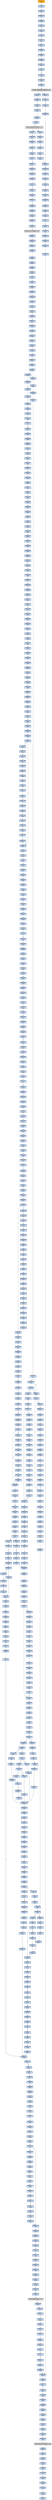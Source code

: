 strict digraph G {
	graph [bgcolor=transparent,
		name=G
	];
	node [color=lightsteelblue,
		fillcolor=lightsteelblue,
		shape=rectangle,
		style=filled
	];
	"0x006177ae"	[label="0x006177ae
cmpl"];
	"0x006177b1"	[label="0x006177b1
jb"];
	"0x006177ae" -> "0x006177b1"	[color="#000000"];
	"0x006179a1"	[label="0x006179a1
popl"];
	"0x006179a2"	[label="0x006179a2
popl"];
	"0x006179a1" -> "0x006179a2"	[color="#000000"];
	"0x0061781d"	[label="0x0061781d
movl"];
	"0x00617823"	[label="0x00617823
leal"];
	"0x0061781d" -> "0x00617823"	[color="#000000"];
	"0x006179a7"	[label="0x006179a7
addl"];
	"0x006179ad"	[label="0x006179ad
ret"];
	"0x006179a7" -> "0x006179ad"	[color="#000000"];
	"0x006179a6"	[label="0x006179a6
popl"];
	"0x006179a6" -> "0x006179a7"	[color="#000000"];
	"0x00617851"	[label="0x00617851
xorl"];
	"0x00617853"	[label="0x00617853
repz"];
	"0x00617851" -> "0x00617853"	[color="#000000"];
	"0x00617a38"	[label="0x00617a38
cmpl"];
	"0x00617a3b"	[label="0x00617a3b
jae"];
	"0x00617a38" -> "0x00617a3b"	[color="#000000"];
	"0x00617a83"	[label="0x00617a83
ret"];
	"0x00617d2d"	[label="0x00617d2d
cmpl"];
	"0x00617a83" -> "0x00617d2d"	[color="#000000"];
	"0x00617e95"	[label="0x00617e95
addl"];
	"0x00617a83" -> "0x00617e95"	[color="#000000"];
	"0x006177ad"	[label="0x006177ad
pushl"];
	"0x006177ad" -> "0x006177ae"	[color="#000000"];
	"0x00617e42"	[label="0x00617e42
movb"];
	"0x00617e46"	[label="0x00617e46
movl"];
	"0x00617e42" -> "0x00617e46"	[color="#000000"];
	"0x006179d0"	[label="0x006179d0
shll"];
	"0x006179d3"	[label="0x006179d3
andl"];
	"0x006179d0" -> "0x006179d3"	[color="#000000"];
	"0x00617a49"	[label="0x00617a49
movl"];
	"0x00617a4e"	[label="0x00617a4e
jmp"];
	"0x00617a49" -> "0x00617a4e"	[color="#000000"];
	"0x00617873"	[label="0x00617873
cmpl"];
	"0x00617875"	[label="0x00617875
movl"];
	"0x00617873" -> "0x00617875"	[color="#000000"];
	"0x00617ce3"	[label="0x00617ce3
repz"];
	"0x00617ce5"	[label="0x00617ce5
popl"];
	"0x00617ce3" -> "0x00617ce5"	[color="#000000"];
	"0x00617395"	[label="0x00617395
pushl"];
	"0x00617396"	[label="0x00617396
pushl"];
	"0x00617395" -> "0x00617396"	[color="#000000"];
	"0x00617cf8"	[label="0x00617cf8
popl"];
	"0x00617cf9"	[label="0x00617cf9
subl"];
	"0x00617cf8" -> "0x00617cf9"	[color="#000000"];
	"0x00617877"	[label="0x00617877
jb"];
	"0x00617879"	[label="0x00617879
movl"];
	"0x00617877" -> "0x00617879"	[color="#000000",
		label=F];
	"0x00617112"	[label="0x00617112
movl"];
	"0x00617114"	[label="0x00617114
subl"];
	"0x00617112" -> "0x00617114"	[color="#000000"];
	"0x006179a4"	[label="0x006179a4
movb"];
	"0x006179a4" -> "0x006179a6"	[color="#000000"];
	"0x006179bc"	[label="0x006179bc
jb"];
	"0x006179be"	[label="0x006179be
movl"];
	"0x006179bc" -> "0x006179be"	[color="#000000",
		label=F];
	"0x006179ee"	[label="0x006179ee
movl"];
	"0x006179bc" -> "0x006179ee"	[color="#000000",
		label=T];
	"0x00617ca3"	[label="0x00617ca3
testb"];
	"0x006179ad" -> "0x00617ca3"	[color="#000000"];
	"0x00617bb4"	[label="0x00617bb4
testb"];
	"0x006179ad" -> "0x00617bb4"	[color="#000000"];
	"0x00617ec6"	[label="0x00617ec6
movl"];
	"0x00617ec8"	[label="0x00617ec8
cmpl"];
	"0x00617ec6" -> "0x00617ec8"	[color="#000000"];
	"0x006177a5"	[label="0x006177a5
movl"];
	"0x006177a7"	[label="0x006177a7
pushl"];
	"0x006177a5" -> "0x006177a7"	[color="#000000"];
	"0x00617181"	[label="0x00617181
pushl"];
	"0x00617183"	[label="0x00617183
pushl"];
	"0x00617181" -> "0x00617183"	[color="#000000"];
	"0x00617a93"	[label="0x00617a93
movl"];
	"0x00617a95"	[label="0x00617a95
pushl"];
	"0x00617a93" -> "0x00617a95"	[color="#000000"];
	"0x00617e6d"	[label="0x00617e6d
movl"];
	"0x00617e72"	[label="0x00617e72
subl"];
	"0x00617e6d" -> "0x00617e72"	[color="#000000"];
	"0x006178c9"	[label="0x006178c9
cmpl"];
	"0x006178cc"	[label="0x006178cc
movl"];
	"0x006178c9" -> "0x006178cc"	[color="#000000"];
	"0x006178cf"	[label="0x006178cf
movl"];
	"0x006178cc" -> "0x006178cf"	[color="#000000"];
	"0x00617970"	[label="0x00617970
testb"];
	"0x00617972"	[label="0x00617972
je"];
	"0x00617970" -> "0x00617972"	[color="#000000"];
	"0x00617f5d"	[label="0x00617f5d
movl"];
	"0x00617f61"	[label="0x00617f61
movl"];
	"0x00617f5d" -> "0x00617f61"	[color="#000000"];
	"0x006170bc"	[label="0x006170bc
pushl"];
	"0x006170be"	[label="0x006170be
call"];
	"0x006170bc" -> "0x006170be"	[color="#000000"];
	"0x00617292"	[label="0x00617292
movl"];
	"0x00617298"	[label="0x00617298
movl"];
	"0x00617292" -> "0x00617298"	[color="#000000"];
	"0x00617ab0"	[label="0x00617ab0
cmpl"];
	"0x00617ab3"	[label="0x00617ab3
jb"];
	"0x00617ab0" -> "0x00617ab3"	[color="#000000"];
	"0x006178f0"	[label="0x006178f0
subl"];
	"0x006178f2"	[label="0x006178f2
addl"];
	"0x006178f0" -> "0x006178f2"	[color="#000000"];
	"0x00617397"	[label="0x00617397
pushl"];
	"0x00617398"	[label="0x00617398
pushl"];
	"0x00617397" -> "0x00617398"	[color="#000000"];
	"0x00617f43"	[label="0x00617f43
movl"];
	"0x00617f45"	[label="0x00617f45
jae"];
	"0x00617f43" -> "0x00617f45"	[color="#000000"];
	"0x00617872"	[label="0x00617872
incl"];
	"0x00617872" -> "0x00617873"	[color="#000000"];
	"0x00617ce7"	[label="0x00617ce7
popl"];
	"0x00617ce8"	[label="0x00617ce8
movb"];
	"0x00617ce7" -> "0x00617ce8"	[color="#000000"];
	"0x00617e50"	[label="0x00617e50
andl"];
	"0x00617e55"	[label="0x00617e55
addl"];
	"0x00617e50" -> "0x00617e55"	[color="#000000"];
	"0x00617f4e"	[label="0x00617f4e
movb"];
	"0x00617f51"	[label="0x00617f51
movl"];
	"0x00617f4e" -> "0x00617f51"	[color="#000000"];
	"0x00617e65"	[label="0x00617e65
jae"];
	"0x00617e67"	[label="0x00617e67
movl"];
	"0x00617e65" -> "0x00617e67"	[color="#000000",
		label=F];
	"0x0061783b"	[label="0x0061783b
pushl"];
	"0x0061783c"	[label="0x0061783c
pushl"];
	"0x0061783b" -> "0x0061783c"	[color="#000000"];
	"0x00617b08"	[label="0x00617b08
movl"];
	"0x00617b0c"	[label="0x00617b0c
pushl"];
	"0x00617b08" -> "0x00617b0c"	[color="#000000"];
	"0x0061787e"	[label="0x0061787e
movl"];
	"0x00617879" -> "0x0061787e"	[color="#000000"];
	"0x00617875" -> "0x00617877"	[color="#000000"];
	"0x006179cc"	[label="0x006179cc
movl"];
	"0x006179cc" -> "0x006179d0"	[color="#000000"];
	"0x00617b98"	[label="0x00617b98
movb"];
	"0x00617b9c"	[label="0x00617b9c
incl"];
	"0x00617b98" -> "0x00617b9c"	[color="#000000"];
	"0x00617e39"	[label="0x00617e39
movl"];
	"0x00617e3c"	[label="0x00617e3c
shll"];
	"0x00617e39" -> "0x00617e3c"	[color="#000000"];
	"0x00617f85"	[label="0x00617f85
popl"];
	"0x00617f86"	[label="0x00617f86
addl"];
	"0x00617f85" -> "0x00617f86"	[color="#000000"];
	"0x00617056"	[label="0x00617056
movb"];
	"0x00617058"	[label="0x00617058
scasb"];
	"0x00617056" -> "0x00617058"	[color="#000000"];
	"0x00617cf1"	[label="0x00617cf1
ret"];
	"0x00617f6c"	[label="0x00617f6c
testb"];
	"0x00617cf1" -> "0x00617f6c"	[color="#000000"];
	"0x0061797f"	[label="0x0061797f
movl"];
	"0x00617983"	[label="0x00617983
movl"];
	"0x0061797f" -> "0x00617983"	[color="#000000"];
	"0x00617e9a"	[label="0x00617e9a
jmp"];
	"0x00617ef7"	[label="0x00617ef7
cmpl"];
	"0x00617e9a" -> "0x00617ef7"	[color="#000000"];
	"0x006176f0"	[label="0x006176f0
call"];
	"0x00617b02"	[label="0x00617b02
movl"];
	"0x006176f0" -> "0x00617b02"	[color="#000000"];
	"0x00617a8b"	[label="0x00617a8b
xorl"];
	"0x00617a8d"	[label="0x00617a8d
leal"];
	"0x00617a8b" -> "0x00617a8d"	[color="#000000"];
	"0x00617918"	[label="0x00617918
repz"];
	"0x0061791a"	[label="0x0061791a
movl"];
	"0x00617918" -> "0x0061791a"	[color="#000000"];
	"0x0061700b"	[label="0x0061700b
incl"];
	"0x0061700c"	[label="0x0061700c
pushl"];
	"0x0061700b" -> "0x0061700c"	[color="#000000"];
	"0x00617287"	[label="0x00617287
testl"];
	"0x00617289"	[label="0x00617289
jne"];
	"0x00617287" -> "0x00617289"	[color="#000000"];
	"0x00617243"	[label="0x00617243
movl"];
	"0x00617249"	[label="0x00617249
movl"];
	"0x00617243" -> "0x00617249"	[color="#000000"];
	"0x006177e8"	[label="0x006177e8
movl"];
	"0x006177eb"	[label="0x006177eb
movl"];
	"0x006177e8" -> "0x006177eb"	[color="#000000"];
	"0x006176d7"	[label="0x006176d7
call"];
	"0x00617a84"	[label="0x00617a84
pushl"];
	"0x006176d7" -> "0x00617a84"	[color="#000000"];
	"0x00617a42"	[label="0x00617a42
jmp"];
	"0x00617a58"	[label="0x00617a58
movl"];
	"0x00617a42" -> "0x00617a58"	[color="#000000"];
	"0x0061790d"	[label="0x0061790d
repz"];
	"0x0061790f"	[label="0x0061790f
movl"];
	"0x0061790d" -> "0x0061790f"	[color="#000000"];
	"0x00617062"	[label="0x00617062
jmp"];
	"0x0061708d"	[label="0x0061708d
movl"];
	"0x00617062" -> "0x0061708d"	[color="#000000"];
	"0x00617a2c"	[label="0x00617a2c
cmpl"];
	"0x00617a2f"	[label="0x00617a2f
jae"];
	"0x00617a2c" -> "0x00617a2f"	[color="#000000"];
	"0x00617f74"	[label="0x00617f74
jb"];
	"0x00617f7a"	[label="0x00617f7a
movl"];
	"0x00617f74" -> "0x00617f7a"	[color="#000000",
		label=F];
	"0x0061780c"	[label="0x0061780c
ret"];
	"0x0061780c" -> "0x00617b98"	[color="#000000"];
	"0x00617d3c"	[label="0x00617d3c
movl"];
	"0x00617d3e"	[label="0x00617d3e
movl"];
	"0x00617d3c" -> "0x00617d3e"	[color="#000000"];
	"0x006179fd"	[label="0x006179fd
movl"];
	"0x00617a00"	[label="0x00617a00
andl"];
	"0x006179fd" -> "0x00617a00"	[color="#000000"];
	"0x00617cc9"	[label="0x00617cc9
jb"];
	"0x00617ccb"	[label="0x00617ccb
jmp"];
	"0x00617cc9" -> "0x00617ccb"	[color="#000000",
		label=F];
	"0x00617f22"	[label="0x00617f22
leal"];
	"0x00617f25"	[label="0x00617f25
movl"];
	"0x00617f22" -> "0x00617f25"	[color="#000000"];
	"0x006177d9"	[label="0x006177d9
addl"];
	"0x006177db"	[label="0x006177db
movl"];
	"0x006177d9" -> "0x006177db"	[color="#000000"];
	"0x00617a5a"	[label="0x00617a5a
movl"];
	"0x00617a58" -> "0x00617a5a"	[color="#000000"];
	"0x00617375"	[label="0x00617375
movl"];
	"0x00617378"	[label="0x00617378
movl"];
	"0x00617375" -> "0x00617378"	[color="#000000"];
	"0x00617efa"	[label="0x00617efa
jae"];
	"0x00617f16"	[label="0x00617f16
movl"];
	"0x00617efa" -> "0x00617f16"	[color="#000000",
		label=T];
	"0x00617efc"	[label="0x00617efc
movl"];
	"0x00617efa" -> "0x00617efc"	[color="#000000",
		label=F];
	"0x00617bc7"	[label="0x00617bc7
call"];
	"0x006179b0"	[label="0x006179b0
pushl"];
	"0x00617bc7" -> "0x006179b0"	[color="#000000"];
	"0x006172be"	[label="0x006172be
addl"];
	"0x006172c0"	[label="0x006172c0
addl"];
	"0x006172be" -> "0x006172c0"	[color="#000000"];
	"0x00617ba0"	[label="0x00617ba0
jb"];
	"0x00617ba2"	[label="0x00617ba2
leal"];
	"0x00617ba0" -> "0x00617ba2"	[color="#000000",
		label=F];
	"0x006179a3"	[label="0x006179a3
popl"];
	"0x006179a3" -> "0x006179a4"	[color="#000000"];
	"0x00617943"	[label="0x00617943
cmpl"];
	"0x00617949"	[label="0x00617949
je"];
	"0x00617943" -> "0x00617949"	[color="#000000"];
	"0x00617831"	[label="0x00617831
ret"];
	"0x00617af1"	[label="0x00617af1
movl"];
	"0x00617831" -> "0x00617af1"	[color="#000000"];
	"0x00617af7"	[label="0x00617af7
popl"];
	"0x00617af1" -> "0x00617af7"	[color="#000000"];
	"0x00617d34"	[label="0x00617d34
movl"];
	"0x00617d36"	[label="0x00617d36
movb"];
	"0x00617d34" -> "0x00617d36"	[color="#000000"];
	"0x00617a5f"	[label="0x00617a5f
movl"];
	"0x00617a62"	[label="0x00617a62
movl"];
	"0x00617a5f" -> "0x00617a62"	[color="#000000"];
	"0x006170e9"	[label="0x006170e9
movl"];
	"0x006170eb"	[label="0x006170eb
addl"];
	"0x006170e9" -> "0x006170eb"	[color="#000000"];
	"0x0061784d"	[label="0x0061784d
leal"];
	"0x0061784d" -> "0x00617851"	[color="#000000"];
	"0x00617b0d"	[label="0x00617b0d
movl"];
	"0x00617b0c" -> "0x00617b0d"	[color="#000000"];
	"0x0061737b"	[label="0x0061737b
addl"];
	"0x00617378" -> "0x0061737b"	[color="#000000"];
	"0x006179f9"	[label="0x006179f9
subl"];
	"0x006179fb"	[label="0x006179fb
shrl"];
	"0x006179f9" -> "0x006179fb"	[color="#000000"];
	"0x00617176"	[label="0x00617176
andl"];
	"0x00617179"	[label="0x00617179
repz"];
	"0x00617176" -> "0x00617179"	[color="#000000"];
	VIRTUALALLOC_KERNEL32_DLL	[color=lightgrey,
		fillcolor=lightgrey,
		label="VIRTUALALLOC_KERNEL32_DLL
VIRTUALALLOC-KERNEL32-DLL"];
	"0x006170be" -> VIRTUALALLOC_KERNEL32_DLL	[color="#000000"];
	"0x00617e76"	[label="0x00617e76
shrl"];
	"0x00617e78"	[label="0x00617e78
movl"];
	"0x00617e76" -> "0x00617e78"	[color="#000000"];
	"0x00617f57"	[label="0x00617f57
movl"];
	"0x00617f5b"	[label="0x00617f5b
addl"];
	"0x00617f57" -> "0x00617f5b"	[color="#000000"];
	"0x00617ea5"	[label="0x00617ea5
movl"];
	"0x00617ea8"	[label="0x00617ea8
shll"];
	"0x00617ea5" -> "0x00617ea8"	[color="#000000"];
	"0x00617f1c"	[label="0x00617f1c
movl"];
	"0x00617f1c" -> "0x00617f22"	[color="#000000"];
	"0x00617405"	[label="0x00617405
pushl"];
	"0x00617406"	[label="0x00617406
addl"];
	"0x00617405" -> "0x00617406"	[color="#000000"];
	"0x00617eb8"	[label="0x00617eb8
movl"];
	"0x00617ebc"	[label="0x00617ebc
andl"];
	"0x00617eb8" -> "0x00617ebc"	[color="#000000"];
	"0x00617251"	[label="0x00617251
je"];
	"0x00617264"	[label="0x00617264
movl"];
	"0x00617251" -> "0x00617264"	[color="#000000",
		label=T];
	"0x00617cc5"	[label="0x00617cc5
incl"];
	"0x00617cc6"	[label="0x00617cc6
cmpl"];
	"0x00617cc5" -> "0x00617cc6"	[color="#000000"];
	"0x00617174"	[label="0x00617174
movl"];
	"0x00617174" -> "0x00617176"	[color="#000000"];
	"0x00617b2a"	[label="0x00617b2a
movl"];
	"0x00617b30"	[label="0x00617b30
xorl"];
	"0x00617b2a" -> "0x00617b30"	[color="#000000"];
	"0x00617994"	[label="0x00617994
movl"];
	"0x00617996"	[label="0x00617996
movl"];
	"0x00617994" -> "0x00617996"	[color="#000000"];
	"0x00617e18"	[label="0x00617e18
movb"];
	"0x00617e1f"	[label="0x00617e1f
popl"];
	"0x00617e18" -> "0x00617e1f"	[color="#000000"];
	"0x00617a1b"	[label="0x00617a1b
jmp"];
	"0x00617a1b" -> "0x00617a58"	[color="#000000"];
	"0x00617af8"	[label="0x00617af8
popl"];
	"0x00617af7" -> "0x00617af8"	[color="#000000"];
	"0x006179b1"	[label="0x006179b1
pushl"];
	"0x006179b2"	[label="0x006179b2
pushl"];
	"0x006179b1" -> "0x006179b2"	[color="#000000"];
	"0x00617f6e"	[label="0x00617f6e
je"];
	"0x00617f6c" -> "0x00617f6e"	[color="#000000"];
	"0x00617121"	[label="0x00617121
je"];
	"0x00617151"	[label="0x00617151
popl"];
	"0x00617121" -> "0x00617151"	[color="#000000",
		label=T];
	"0x00617826"	[label="0x00617826
movl"];
	"0x00617823" -> "0x00617826"	[color="#000000"];
	"0x00617416"	[label="0x00617416
jne"];
	"0x00617420"	[label="0x00617420
pushl"];
	"0x00617416" -> "0x00617420"	[color="#000000",
		label=T];
	"0x006179d9"	[label="0x006179d9
orl"];
	"0x006179d3" -> "0x006179d9"	[color="#000000"];
	"0x006178f6"	[label="0x006178f6
movl"];
	"0x006178f8"	[label="0x006178f8
movb"];
	"0x006178f6" -> "0x006178f8"	[color="#000000"];
	"0x0061711d"	[label="0x0061711d
xorl"];
	"0x0061711f"	[label="0x0061711f
orl"];
	"0x0061711d" -> "0x0061711f"	[color="#000000"];
	"0x00617e74"	[label="0x00617e74
addl"];
	"0x00617e74" -> "0x00617e76"	[color="#000000"];
	"0x00617a47"	[label="0x00617a47
jae"];
	"0x00617a47" -> "0x00617a49"	[color="#000000",
		label=F];
	"0x0061700d"	[label="0x0061700d
ret"];
	"0x0061700c" -> "0x0061700d"	[color="#000000"];
	"0x00617bb6"	[label="0x00617bb6
jne"];
	"0x00617bc3"	[label="0x00617bc3
xorl"];
	"0x00617bb6" -> "0x00617bc3"	[color="#000000",
		label=T];
	"0x006170a7"	[label="0x006170a7
cmpl"];
	"0x006170aa"	[label="0x006170aa
je"];
	"0x006170a7" -> "0x006170aa"	[color="#000000"];
	"0x00617eec"	[label="0x00617eec
subl"];
	"0x00617eee"	[label="0x00617eee
andl"];
	"0x00617eec" -> "0x00617eee"	[color="#000000"];
	"0x00617e6a"	[label="0x00617e6a
movl"];
	"0x00617e6a" -> "0x00617e6d"	[color="#000000"];
	"0x0061772f"	[label="0x0061772f
ret"];
	"0x00617101"	[label="0x00617101
movb"];
	"0x0061772f" -> "0x00617101"	[color="#000000"];
	"0x006177b4"	[label="0x006177b4
movl"];
	"0x006177b9"	[label="0x006177b9
movl"];
	"0x006177b4" -> "0x006177b9"	[color="#000000"];
	"0x00617e67" -> "0x00617e6a"	[color="#000000"];
	"0x00617806"	[label="0x00617806
popl"];
	"0x00617807"	[label="0x00617807
movl"];
	"0x00617806" -> "0x00617807"	[color="#000000"];
	"0x00617b9d"	[label="0x00617b9d
cmpl"];
	"0x00617b9c" -> "0x00617b9d"	[color="#000000"];
	"0x00617f37"	[label="0x00617f37
movl"];
	"0x00617f39"	[label="0x00617f39
movl"];
	"0x00617f37" -> "0x00617f39"	[color="#000000"];
	"0x00617400"	[label="0x00617400
movl"];
	"0x00617400" -> "0x00617405"	[color="#000000"];
	"0x0061705f"	[label="0x0061705f
leal"];
	"0x0061705f" -> "0x00617062"	[color="#000000"];
	"0x0061797a"	[label="0x0061797a
andl"];
	"0x0061797a" -> "0x0061797f"	[color="#000000"];
	"0x00617f83"	[label="0x00617f83
movb"];
	"0x00617f83" -> "0x00617f85"	[color="#000000"];
	"0x00617d38"	[label="0x00617d38
movl"];
	"0x00617d36" -> "0x00617d38"	[color="#000000"];
	"0x00617907"	[label="0x00617907
movw"];
	"0x0061790a"	[label="0x0061790a
shrl"];
	"0x00617907" -> "0x0061790a"	[color="#000000"];
	"0x006177bd"	[label="0x006177bd
incl"];
	"0x006177be"	[label="0x006177be
movb"];
	"0x006177bd" -> "0x006177be"	[color="#000000"];
	"0x006172c6"	[label="0x006172c6
testl"];
	"0x006172c8"	[label="0x006172c8
je"];
	"0x006172c6" -> "0x006172c8"	[color="#000000"];
	"0x00617eab"	[label="0x00617eab
movb"];
	"0x00617ea8" -> "0x00617eab"	[color="#000000"];
	"0x006178a5"	[label="0x006178a5
movl"];
	"0x006178a9"	[label="0x006178a9
shll"];
	"0x006178a5" -> "0x006178a9"	[color="#000000"];
	"0x00617ece"	[label="0x00617ece
movl"];
	"0x00617ed1"	[label="0x00617ed1
jae"];
	"0x00617ece" -> "0x00617ed1"	[color="#000000"];
	"0x0061710e"	[label="0x0061710e
pushl"];
	"0x0061710f"	[label="0x0061710f
pushl"];
	"0x0061710e" -> "0x0061710f"	[color="#000000"];
	"0x00617e5f"	[label="0x00617e5f
movl"];
	"0x00617e62"	[label="0x00617e62
movl"];
	"0x00617e5f" -> "0x00617e62"	[color="#000000"];
	"0x006177c2"	[label="0x006177c2
movl"];
	"0x006177be" -> "0x006177c2"	[color="#000000"];
	"0x00617726"	[label="0x00617726
movl"];
	"0x00617729"	[label="0x00617729
addl"];
	"0x00617726" -> "0x00617729"	[color="#000000"];
	"0x006178c4"	[label="0x006178c4
movl"];
	"0x006178c7"	[label="0x006178c7
addl"];
	"0x006178c4" -> "0x006178c7"	[color="#000000"];
	"0x00617a9b"	[label="0x00617a9b
movb"];
	"0x00617aa2"	[label="0x00617aa2
popl"];
	"0x00617a9b" -> "0x00617aa2"	[color="#000000"];
	"0x0061792a"	[label="0x0061792a
decl"];
	"0x0061792b"	[label="0x0061792b
addl"];
	"0x0061792a" -> "0x0061792b"	[color="#000000"];
	"0x00617e20"	[label="0x00617e20
testb"];
	"0x00617e1f" -> "0x00617e20"	[color="#000000"];
	"0x0061783d"	[label="0x0061783d
movl"];
	"0x0061783f"	[label="0x0061783f
pushl"];
	"0x0061783d" -> "0x0061783f"	[color="#000000"];
	"0x00617e29"	[label="0x00617e29
jb"];
	"0x00617e9c"	[label="0x00617e9c
cmpl"];
	"0x00617e29" -> "0x00617e9c"	[color="#000000",
		label=T];
	"0x00617e2b"	[label="0x00617e2b
movl"];
	"0x00617e29" -> "0x00617e2b"	[color="#000000",
		label=F];
	"0x006178d5"	[label="0x006178d5
movl"];
	"0x006178d8"	[label="0x006178d8
movl"];
	"0x006178d5" -> "0x006178d8"	[color="#000000"];
	"0x00617a31"	[label="0x00617a31
movl"];
	"0x00617a36"	[label="0x00617a36
jmp"];
	"0x00617a31" -> "0x00617a36"	[color="#000000"];
	"0x0061795a"	[label="0x0061795a
movl"];
	"0x00617960"	[label="0x00617960
xorl"];
	"0x0061795a" -> "0x00617960"	[color="#000000"];
	"0x00617f63"	[label="0x00617f63
jmp"];
	"0x00617f61" -> "0x00617f63"	[color="#000000"];
	"0x006170fa"	[label="0x006170fa
pushl"];
	"0x006170fb"	[label="0x006170fb
pushl"];
	"0x006170fa" -> "0x006170fb"	[color="#000000"];
	"0x0061788e"	[label="0x0061788e
movl"];
	"0x00617892"	[label="0x00617892
movl"];
	"0x0061788e" -> "0x00617892"	[color="#000000"];
	"0x00617855"	[label="0x00617855
movl"];
	"0x0061785c"	[label="0x0061785c
cmpl"];
	"0x00617855" -> "0x0061785c"	[color="#000000"];
	"0x006172f1"	[label="0x006172f1
jne"];
	"0x00617365"	[label="0x00617365
movl"];
	"0x006172f1" -> "0x00617365"	[color="#000000",
		label=T];
	"0x0061704d"	[label="0x0061704d
pushl"];
	"0x0061704e"	[label="0x0061704e
pushl"];
	"0x0061704d" -> "0x0061704e"	[color="#000000"];
	"0x00617189"	[label="0x00617189
call"];
	"0x00617183" -> "0x00617189"	[color="#000000"];
	"0x006177bb"	[label="0x006177bb
movb"];
	"0x006177bb" -> "0x006177bd"	[color="#000000"];
	"0x00617f49"	[label="0x00617f49
subl"];
	"0x00617f4b"	[label="0x00617f4b
incl"];
	"0x00617f49" -> "0x00617f4b"	[color="#000000"];
	"0x00617ce6"	[label="0x00617ce6
popl"];
	"0x00617ce5" -> "0x00617ce6"	[color="#000000"];
	"0x006177de"	[label="0x006177de
movl"];
	"0x006177db" -> "0x006177de"	[color="#000000"];
	"0x006176e3"	[label="0x006176e3
movl"];
	"0x006176ea"	[label="0x006176ea
pushl"];
	"0x006176e3" -> "0x006176ea"	[color="#000000"];
	"0x00617bc5"	[label="0x00617bc5
movl"];
	"0x00617bc3" -> "0x00617bc5"	[color="#000000"];
	"0x006170a1"	[label="0x006170a1
leal"];
	"0x006170a1" -> "0x006170a7"	[color="#000000"];
	"0x006176dc"	[label="0x006176dc
movl"];
	"0x006176dc" -> "0x006176e3"	[color="#000000"];
	"0x00617962"	[label="0x00617962
testl"];
	"0x00617964"	[label="0x00617964
jbe"];
	"0x00617962" -> "0x00617964"	[color="#000000"];
	"0x006172a2"	[label="0x006172a2
movl"];
	"0x00617298" -> "0x006172a2"	[color="#000000"];
	"0x006177f2"	[label="0x006177f2
subl"];
	"0x006177f4"	[label="0x006177f4
shrl"];
	"0x006177f2" -> "0x006177f4"	[color="#000000"];
	"0x00617b3d"	[label="0x00617b3d
movl"];
	"0x00617b43"	[label="0x00617b43
movl"];
	"0x00617b3d" -> "0x00617b43"	[color="#000000"];
	"0x006170e2"	[label="0x006170e2
movl"];
	"0x006170e8"	[label="0x006170e8
pushl"];
	"0x006170e2" -> "0x006170e8"	[color="#000000"];
	"0x006177cb"	[label="0x006177cb
shll"];
	"0x006177ce"	[label="0x006177ce
andl"];
	"0x006177cb" -> "0x006177ce"	[color="#000000"];
	"0x0061791e"	[label="0x0061791e
movl"];
	"0x00617922"	[label="0x00617922
movl"];
	"0x0061791e" -> "0x00617922"	[color="#000000"];
	"0x0061717b"	[label="0x0061717b
popl"];
	"0x0061717c"	[label="0x0061717c
pushl"];
	"0x0061717b" -> "0x0061717c"	[color="#000000"];
	"0x00617a82"	[label="0x00617a82
popl"];
	"0x00617a82" -> "0x00617a83"	[color="#000000"];
	"0x00617f5b" -> "0x00617f5d"	[color="#000000"];
	"0x00617882"	[label="0x00617882
movl"];
	"0x0061787e" -> "0x00617882"	[color="#000000"];
	"0x0061782c"	[label="0x0061782c
addl"];
	"0x0061782c" -> "0x00617831"	[color="#000000"];
	"0x00617ea0"	[label="0x00617ea0
jb"];
	"0x00617e9c" -> "0x00617ea0"	[color="#000000"];
	"0x006177fd"	[label="0x006177fd
andl"];
	"0x00617802"	[label="0x00617802
shrl"];
	"0x006177fd" -> "0x00617802"	[color="#000000"];
	"0x00617b06"	[label="0x00617b06
movl"];
	"0x00617b06" -> "0x00617b08"	[color="#000000"];
	"0x00617abd"	[label="0x00617abd
pushl"];
	"0x00617ac2"	[label="0x00617ac2
call"];
	"0x00617abd" -> "0x00617ac2"	[color="#000000"];
	"0x006171b0"	[label="0x006171b0
je"];
	"0x006171ba"	[label="0x006171ba
movl"];
	"0x006171b0" -> "0x006171ba"	[color="#000000",
		label=T];
	"0x00617e88"	[label="0x00617e88
shrl"];
	"0x00617e8a"	[label="0x00617e8a
leal"];
	"0x00617e88" -> "0x00617e8a"	[color="#000000"];
	"0x006176ec"	[label="0x006176ec
leal"];
	"0x006176ec" -> "0x006176f0"	[color="#000000"];
	"0x00617e31"	[label="0x00617e31
cmpl"];
	"0x00617e34"	[label="0x00617e34
jb"];
	"0x00617e31" -> "0x00617e34"	[color="#000000"];
	"0x00617f14"	[label="0x00617f14
jmp"];
	"0x00617f31"	[label="0x00617f31
movl"];
	"0x00617f14" -> "0x00617f31"	[color="#000000"];
	"0x00617ec1"	[label="0x00617ec1
addl"];
	"0x00617ec4"	[label="0x00617ec4
orl"];
	"0x00617ec1" -> "0x00617ec4"	[color="#000000"];
	"0x006177b9" -> "0x006177bb"	[color="#000000"];
	"0x00617b1b"	[label="0x00617b1b
movl"];
	"0x00617b1e"	[label="0x00617b1e
movl"];
	"0x00617b1b" -> "0x00617b1e"	[color="#000000"];
	"0x006179c0"	[label="0x006179c0
movb"];
	"0x006179c2"	[label="0x006179c2
incl"];
	"0x006179c0" -> "0x006179c2"	[color="#000000"];
	"0x00617b49"	[label="0x00617b49
movl"];
	"0x00617b43" -> "0x00617b49"	[color="#000000"];
	"0x0061791a" -> "0x0061791e"	[color="#000000"];
	"0x00617a75"	[label="0x00617a75
addl"];
	"0x00617a77"	[label="0x00617a77
movl"];
	"0x00617a75" -> "0x00617a77"	[color="#000000"];
	"0x00617e7d"	[label="0x00617e7d
movl"];
	"0x00617e80"	[label="0x00617e80
subl"];
	"0x00617e7d" -> "0x00617e80"	[color="#000000"];
	"0x0061789a"	[label="0x0061789a
movl"];
	"0x00617892" -> "0x0061789a"	[color="#000000"];
	"0x00617e41"	[label="0x00617e41
incl"];
	"0x00617e41" -> "0x00617e42"	[color="#000000"];
	"0x00617804"	[label="0x00617804
addl"];
	"0x00617804" -> "0x00617806"	[color="#000000"];
	"0x00617a0f"	[label="0x00617a0f
movl"];
	"0x00617a11"	[label="0x00617a11
shrl"];
	"0x00617a0f" -> "0x00617a11"	[color="#000000"];
	"0x00617a7d"	[label="0x00617a7d
popl"];
	"0x00617a7e"	[label="0x00617a7e
popl"];
	"0x00617a7d" -> "0x00617a7e"	[color="#000000"];
	"0x00617b5a"	[label="0x00617b5a
call"];
	"0x00617b63"	[label="0x00617b63
subl"];
	"0x00617b5a" -> "0x00617b63"	[color="#000000"];
	"0x00617108"	[label="0x00617108
incb"];
	"0x00617108" -> "0x0061710e"	[color="#000000"];
	"0x0061798b"	[label="0x0061798b
movl"];
	"0x0061798f"	[label="0x0061798f
leal"];
	"0x0061798b" -> "0x0061798f"	[color="#000000"];
	"0x00617cbb"	[label="0x00617cbb
cmpb"];
	"0x00617cc3"	[label="0x00617cc3
jne"];
	"0x00617cbb" -> "0x00617cc3"	[color="#000000"];
	"0x006172b1"	[label="0x006172b1
addl"];
	"0x006172b3"	[label="0x006172b3
addl"];
	"0x006172b1" -> "0x006172b3"	[color="#000000"];
	"0x00617008"	[label="0x00617008
jmp"];
	"0x0061700e"	[label="0x0061700e
call"];
	"0x00617008" -> "0x0061700e"	[color="#000000"];
	"0x006178fa"	[label="0x006178fa
movl"];
	"0x006178fe"	[label="0x006178fe
movl"];
	"0x006178fa" -> "0x006178fe"	[color="#000000"];
	"0x006178f4"	[label="0x006178f4
movb"];
	"0x006178f4" -> "0x006178f6"	[color="#000000"];
	"0x00617b24"	[label="0x00617b24
movl"];
	"0x00617b1e" -> "0x00617b24"	[color="#000000"];
	"0x00617926"	[label="0x00617926
addl"];
	"0x00617929"	[label="0x00617929
incl"];
	"0x00617926" -> "0x00617929"	[color="#000000"];
	"0x006176eb"	[label="0x006176eb
pushl"];
	"0x006176ea" -> "0x006176eb"	[color="#000000"];
	"0x00617269"	[label="0x00617269
movl"];
	"0x00617264" -> "0x00617269"	[color="#000000"];
	"0x006177c4"	[label="0x006177c4
movl"];
	"0x006177c2" -> "0x006177c4"	[color="#000000"];
	"0x00617154"	[label="0x00617154
popl"];
	"0x00617155"	[label="0x00617155
jmp"];
	"0x00617154" -> "0x00617155"	[color="#000000"];
	"0x00617415"	[label="0x00617415
popa"];
	"0x00617415" -> "0x00617416"	[color="#000000"];
	"0x00617b24" -> "0x00617b2a"	[color="#000000"];
	"0x0061799f"	[label="0x0061799f
jb"];
	"0x0061799f" -> "0x006179a1"	[color="#000000",
		label=F];
	"0x006179c3"	[label="0x006179c3
movb"];
	"0x006179c7"	[label="0x006179c7
movl"];
	"0x006179c3" -> "0x006179c7"	[color="#000000"];
	"0x00617b4f"	[label="0x00617b4f
movl"];
	"0x00617b49" -> "0x00617b4f"	[color="#000000"];
	VIRTUALFREE_KERNEL32_DLL	[color=lightgrey,
		fillcolor=lightgrey,
		label="VIRTUALFREE_KERNEL32_DLL
VIRTUALFREE-KERNEL32-DLL"];
	"0x00617189" -> VIRTUALFREE_KERNEL32_DLL	[color="#000000"];
	"0x00617cb9"	[label="0x00617cb9
xorl"];
	"0x00617cb9" -> "0x00617cbb"	[color="#000000"];
	"0x006179f1"	[label="0x006179f1
movl"];
	"0x006179f4"	[label="0x006179f4
movl"];
	"0x006179f1" -> "0x006179f4"	[color="#000000"];
	"0x00617015"	[label="0x00617015
movl"];
	"0x0061701a"	[label="0x0061701a
addl"];
	"0x00617015" -> "0x0061701a"	[color="#000000"];
	"0x006177e3"	[label="0x006177e3
cmpl"];
	"0x006177e5"	[label="0x006177e5
jae"];
	"0x006177e3" -> "0x006177e5"	[color="#000000"];
	"0x00617a25"	[label="0x00617a25
sbbl"];
	"0x00617a27"	[label="0x00617a27
addl"];
	"0x00617a25" -> "0x00617a27"	[color="#000000"];
	"0x006179e4"	[label="0x006179e4
movl"];
	"0x006179e6"	[label="0x006179e6
movl"];
	"0x006179e4" -> "0x006179e6"	[color="#000000"];
	"0x00617f3d"	[label="0x00617f3d
incl"];
	"0x00617f39" -> "0x00617f3d"	[color="#000000"];
	"0x0061717c" -> "0x00617181"	[color="#000000"];
	"0x00617d42"	[label="0x00617d42
jmp"];
	"0x00617d3e" -> "0x00617d42"	[color="#000000"];
	"0x00617866"	[label="0x00617866
movb"];
	"0x00617869"	[label="0x00617869
movl"];
	"0x00617866" -> "0x00617869"	[color="#000000"];
	"0x00617718"	[label="0x00617718
testb"];
	"0x0061771a"	[label="0x0061771a
jne"];
	"0x00617718" -> "0x0061771a"	[color="#000000"];
	"0x0061726f"	[label="0x0061726f
addl"];
	"0x00617271"	[label="0x00617271
movl"];
	"0x0061726f" -> "0x00617271"	[color="#000000"];
	"0x00617cd4"	[label="0x00617cd4
movl"];
	"0x00617ccb" -> "0x00617cd4"	[color="#000000"];
	"0x00617ca5"	[label="0x00617ca5
jne"];
	"0x00617ca3" -> "0x00617ca5"	[color="#000000"];
	"0x006170fc"	[label="0x006170fc
call"];
	"0x006176c8"	[label="0x006176c8
movl"];
	"0x006170fc" -> "0x006176c8"	[color="#000000"];
	"0x00617e5c"	[label="0x00617e5c
cmpl"];
	"0x00617e5c" -> "0x00617e5f"	[color="#000000"];
	"0x00617ede"	[label="0x00617ede
subl"];
	"0x00617ee0"	[label="0x00617ee0
addl"];
	"0x00617ede" -> "0x00617ee0"	[color="#000000"];
	"0x006172b9"	[label="0x006172b9
movl"];
	"0x006172b3" -> "0x006172b9"	[color="#000000"];
	"0x006178b7"	[label="0x006178b7
ja"];
	"0x006178bd"	[label="0x006178bd
movl"];
	"0x006178b7" -> "0x006178bd"	[color="#000000",
		label=F];
	"0x00617ebc" -> "0x00617ec1"	[color="#000000"];
	"0x00617a5d"	[label="0x00617a5d
addl"];
	"0x00617a5a" -> "0x00617a5d"	[color="#000000"];
	"0x00617f07"	[label="0x00617f07
movl"];
	"0x00617f0d"	[label="0x00617f0d
movl"];
	"0x00617f07" -> "0x00617f0d"	[color="#000000"];
	"0x00617e5a"	[label="0x00617e5a
movl"];
	"0x00617e5a" -> "0x00617e5c"	[color="#000000"];
	"0x00617cff"	[label="0x00617cff
ret"];
	"0x00617cf9" -> "0x00617cff"	[color="#000000"];
	"0x0061704a"	[label="0x0061704a
leal"];
	"0x0061704a" -> "0x0061704d"	[color="#000000"];
	"0x00617f0d" -> "0x00617f14"	[color="#000000"];
	"0x00617cb2"	[label="0x00617cb2
movb"];
	"0x00617cb2" -> "0x00617cb9"	[color="#000000"];
	"0x00617ead"	[label="0x00617ead
incl"];
	"0x00617eae"	[label="0x00617eae
movb"];
	"0x00617ead" -> "0x00617eae"	[color="#000000"];
	"0x00617911"	[label="0x00617911
movl"];
	"0x0061790f" -> "0x00617911"	[color="#000000"];
	"0x00617aff"	[label="0x00617aff
ret"];
	"0x00617aff" -> "0x006176dc"	[color="#000000"];
	"0x00617f4c"	[label="0x00617f4c
movb"];
	"0x00617f4b" -> "0x00617f4c"	[color="#000000"];
	"0x006177f6"	[label="0x006177f6
movl"];
	"0x006177fb"	[label="0x006177fb
subl"];
	"0x006177f6" -> "0x006177fb"	[color="#000000"];
	"0x0061786d"	[label="0x0061786d
leal"];
	"0x00617871"	[label="0x00617871
incl"];
	"0x0061786d" -> "0x00617871"	[color="#000000"];
	"0x00617885"	[label="0x00617885
movl"];
	"0x00617882" -> "0x00617885"	[color="#000000"];
	"0x00617862"	[label="0x00617862
jbe"];
	"0x00617864"	[label="0x00617864
xorl"];
	"0x00617862" -> "0x00617864"	[color="#000000",
		label=F];
	"0x00617169"	[label="0x00617169
movl"];
	"0x0061716f"	[label="0x0061716f
sarl"];
	"0x00617169" -> "0x0061716f"	[color="#000000"];
	"0x00617f53"	[label="0x00617f53
cmpl"];
	"0x00617f51" -> "0x00617f53"	[color="#000000"];
	"0x00617a96"	[label="0x00617a96
call"];
	"0x00617cf2"	[label="0x00617cf2
call"];
	"0x00617a96" -> "0x00617cf2"	[color="#000000"];
	"0x0061788c"	[label="0x0061788c
xorl"];
	"0x0061788c" -> "0x0061788e"	[color="#000000"];
	"0x006172f0"	[label="0x006172f0
popl"];
	"0x006172f0" -> "0x006172f1"	[color="#000000"];
	"0x00617110"	[label="0x00617110
pushl"];
	"0x00617111"	[label="0x00617111
pushl"];
	"0x00617110" -> "0x00617111"	[color="#000000"];
	"0x0061700d" -> "0x00617008"	[color="#000000"];
	"0x00617035"	[label="0x00617035
leal"];
	"0x0061703b"	[label="0x0061703b
pushl"];
	"0x00617035" -> "0x0061703b"	[color="#000000"];
	"0x006177ee"	[label="0x006177ee
movl"];
	"0x006177eb" -> "0x006177ee"	[color="#000000"];
	"0x00617af9"	[label="0x00617af9
addl"];
	"0x00617af8" -> "0x00617af9"	[color="#000000"];
	"0x00617f47"	[label="0x00617f47
movl"];
	"0x00617f47" -> "0x00617f49"	[color="#000000"];
	"0x00617161"	[label="0x00617161
movl"];
	"0x00617163"	[label="0x00617163
addl"];
	"0x00617161" -> "0x00617163"	[color="#000000"];
	"0x00617e4c"	[label="0x00617e4c
movl"];
	"0x00617e4c" -> "0x00617e50"	[color="#000000"];
	"0x00617f7e"	[label="0x00617f7e
movl"];
	"0x00617f7a" -> "0x00617f7e"	[color="#000000"];
	"0x0061785e"	[label="0x0061785e
movl"];
	"0x0061785c" -> "0x0061785e"	[color="#000000"];
	"0x00617ab5"	[label="0x00617ab5
movl"];
	"0x00617ab3" -> "0x00617ab5"	[color="#000000",
		label=F];
	"0x00617117"	[label="0x00617117
movl"];
	"0x00617114" -> "0x00617117"	[color="#000000"];
	"0x006179e9"	[label="0x006179e9
cmpl"];
	"0x006179ec"	[label="0x006179ec
jae"];
	"0x006179e9" -> "0x006179ec"	[color="#000000"];
	"0x00617a8d" -> "0x00617a93"	[color="#000000"];
	"0x00617014"	[label="0x00617014
popl"];
	"0x0061700e" -> "0x00617014"	[color="#000000"];
	"0x00617a2f" -> "0x00617a38"	[color="#000000",
		label=T];
	"0x00617a2f" -> "0x00617a31"	[color="#000000",
		label=F];
	"0x006171c0"	[label="0x006171c0
movl"];
	"0x006171c6"	[label="0x006171c6
subl"];
	"0x006171c0" -> "0x006171c6"	[color="#000000"];
	"0x006173ff"	[label="0x006173ff
popl"];
	"0x006173ff" -> "0x00617400"	[color="#000000"];
	"0x00617a65"	[label="0x00617a65
movl"];
	"0x00617a62" -> "0x00617a65"	[color="#000000"];
	"0x00617972" -> "0x00617996"	[color="#000000",
		label=T];
	"0x00617974"	[label="0x00617974
movl"];
	"0x00617972" -> "0x00617974"	[color="#000000",
		label=F];
	"0x00617163" -> "0x00617169"	[color="#000000"];
	"0x006179de"	[label="0x006179de
addl"];
	"0x006179e1"	[label="0x006179e1
movl"];
	"0x006179de" -> "0x006179e1"	[color="#000000"];
	"0x00617b55"	[label="0x00617b55
repz"];
	"0x00617b57"	[label="0x00617b57
movl"];
	"0x00617b55" -> "0x00617b57"	[color="#000000"];
	"0x0061799d"	[label="0x0061799d
cmpl"];
	"0x0061799d" -> "0x0061799f"	[color="#000000"];
	"0x006178c7" -> "0x006178c9"	[color="#000000"];
	"0x00617bad"	[label="0x00617bad
movl"];
	"0x00617baf"	[label="0x00617baf
call"];
	"0x00617bad" -> "0x00617baf"	[color="#000000"];
	"0x00617e36"	[label="0x00617e36
movl"];
	"0x00617e36" -> "0x00617e39"	[color="#000000"];
	"0x00617b0f"	[label="0x00617b0f
leal"];
	"0x00617b12"	[label="0x00617b12
movl"];
	"0x00617b0f" -> "0x00617b12"	[color="#000000"];
	"0x00617834"	[label="0x00617834
subl"];
	"0x00617baf" -> "0x00617834"	[color="#000000"];
	"0x00617ed3"	[label="0x00617ed3
movl"];
	"0x00617ed6"	[label="0x00617ed6
movl"];
	"0x00617ed3" -> "0x00617ed6"	[color="#000000"];
	"0x006179f4" -> "0x006179f9"	[color="#000000"];
	"0x00617871" -> "0x00617872"	[color="#000000"];
	"0x00617b76"	[label="0x00617b76
call"];
	"0x006177a4"	[label="0x006177a4
pushl"];
	"0x00617b76" -> "0x006177a4"	[color="#000000"];
	"0x006176d2"	[label="0x006176d2
leal"];
	"0x006176d6"	[label="0x006176d6
pushl"];
	"0x006176d2" -> "0x006176d6"	[color="#000000"];
	"0x00617864" -> "0x00617866"	[color="#000000"];
	"0x00617b72"	[label="0x00617b72
pushl"];
	"0x00617b74"	[label="0x00617b74
movl"];
	"0x00617b72" -> "0x00617b74"	[color="#000000"];
	"0x006176eb" -> "0x006176ec"	[color="#000000"];
	"0x00617960" -> "0x00617962"	[color="#000000"];
	"0x006179b8"	[label="0x006179b8
cmpl"];
	"0x006179b8" -> "0x006179bc"	[color="#000000"];
	"0x006177a8"	[label="0x006177a8
movl"];
	"0x006177a7" -> "0x006177a8"	[color="#000000"];
	"0x006178c1"	[label="0x006178c1
movl"];
	"0x006178bd" -> "0x006178c1"	[color="#000000"];
	"0x0061792e"	[label="0x0061792e
cmpl"];
	"0x00617931"	[label="0x00617931
movl"];
	"0x0061792e" -> "0x00617931"	[color="#000000"];
	"0x00617a6f"	[label="0x00617a6f
shrl"];
	"0x00617a71"	[label="0x00617a71
movl"];
	"0x00617a6f" -> "0x00617a71"	[color="#000000"];
	VIRTUALPROTECT_KERNEL32_DLL	[color=lightgrey,
		fillcolor=lightgrey,
		label="VIRTUALPROTECT_KERNEL32_DLL
VIRTUALPROTECT-KERNEL32-DLL"];
	VIRTUALPROTECT_KERNEL32_DLL -> "0x006173ff"	[color="#000000"];
	"0x006170f1"	[label="0x006170f1
pushl"];
	"0x006170eb" -> "0x006170f1"	[color="#000000"];
	"0x00617e2e"	[label="0x00617e2e
leal"];
	"0x00617e2e" -> "0x00617e31"	[color="#000000"];
	"0x00617289" -> "0x00617292"	[color="#000000",
		label=T];
	"0x00617a7f"	[label="0x00617a7f
movl"];
	"0x00617a7f" -> "0x00617a82"	[color="#000000"];
	"0x00617f80"	[label="0x00617f80
popl"];
	"0x00617f81"	[label="0x00617f81
popl"];
	"0x00617f80" -> "0x00617f81"	[color="#000000"];
	"0x00617826" -> "0x0061782c"	[color="#000000"];
	"0x00617b37"	[label="0x00617b37
movl"];
	"0x00617b37" -> "0x00617b3d"	[color="#000000"];
	"0x00617813"	[label="0x00617813
movl"];
	"0x00617817"	[label="0x00617817
movl"];
	"0x00617813" -> "0x00617817"	[color="#000000"];
	"0x00617f2b"	[label="0x00617f2b
movl"];
	"0x00617f25" -> "0x00617f2b"	[color="#000000"];
	"0x00617f55"	[label="0x00617f55
jb"];
	"0x00617f53" -> "0x00617f55"	[color="#000000"];
	"0x0061780f"	[label="0x0061780f
movl"];
	"0x00617ac2" -> "0x0061780f"	[color="#000000"];
	"0x006178dc"	[label="0x006178dc
movl"];
	"0x006178d8" -> "0x006178dc"	[color="#000000"];
	"0x00617a4e" -> "0x00617a58"	[color="#000000"];
	"0x00617aab"	[label="0x00617aab
shll"];
	"0x00617aad"	[label="0x00617aad
addl"];
	"0x00617aab" -> "0x00617aad"	[color="#000000"];
	"0x00617117" -> "0x0061711d"	[color="#000000"];
	"0x00617b69"	[label="0x00617b69
pushl"];
	"0x00617b6a"	[label="0x00617b6a
movl"];
	"0x00617b69" -> "0x00617b6a"	[color="#000000"];
	"0x006179a2" -> "0x006179a3"	[color="#000000"];
	"0x00617a05"	[label="0x00617a05
cmpl"];
	"0x00617a00" -> "0x00617a05"	[color="#000000"];
	"0x00617cda"	[label="0x00617cda
leal"];
	"0x00617cde"	[label="0x00617cde
movl"];
	"0x00617cda" -> "0x00617cde"	[color="#000000"];
	"0x00617ed9"	[label="0x00617ed9
movl"];
	"0x00617ed9" -> "0x00617ede"	[color="#000000"];
	"0x00617cde" -> "0x00617ce3"	[color="#000000"];
	"0x00617f3e"	[label="0x00617f3e
leal"];
	"0x00617f3d" -> "0x00617f3e"	[color="#000000"];
	"0x00617cc3" -> "0x00617cc5"	[color="#000000",
		label=F];
	"0x00617ccd"	[label="0x00617ccd
movb"];
	"0x00617cc3" -> "0x00617ccd"	[color="#000000",
		label=T];
	"0x00617ab9"	[label="0x00617ab9
leal"];
	"0x00617abc"	[label="0x00617abc
pushl"];
	"0x00617ab9" -> "0x00617abc"	[color="#000000"];
	"0x0061740c"	[label="0x0061740c
popl"];
	"0x00617406" -> "0x0061740c"	[color="#000000"];
	"0x00617a71" -> "0x00617a75"	[color="#000000"];
	"0x00617cff" -> "0x00617e18"	[color="#000000"];
	"0x00617cff" -> "0x00617a9b"	[color="#000000"];
	"0x006179b3"	[label="0x006179b3
movl"];
	"0x006179b5"	[label="0x006179b5
pushl"];
	"0x006179b3" -> "0x006179b5"	[color="#000000"];
	"0x00617cea"	[label="0x00617cea
popl"];
	"0x00617ce8" -> "0x00617cea"	[color="#000000"];
	"0x006177a8" -> "0x006177ad"	[color="#000000"];
	"0x00617a85"	[label="0x00617a85
pushl"];
	"0x00617a84" -> "0x00617a85"	[color="#000000"];
	"0x006179b6"	[label="0x006179b6
movl"];
	"0x006179b5" -> "0x006179b6"	[color="#000000"];
	"0x006171c8"	[label="0x006171c8
je"];
	"0x006171c8" -> "0x00617243"	[color="#000000",
		label=T];
	"0x006176cc"	[label="0x006176cc
subl"];
	"0x006176cc" -> "0x006176d2"	[color="#000000"];
	"0x006178ad"	[label="0x006178ad
cmpl"];
	"0x006178b3"	[label="0x006178b3
movl"];
	"0x006178ad" -> "0x006178b3"	[color="#000000"];
	"0x0061740d"	[label="0x0061740d
orl"];
	"0x0061740f"	[label="0x0061740f
movl"];
	"0x0061740d" -> "0x0061740f"	[color="#000000"];
	"0x00617396" -> "0x00617397"	[color="#000000"];
	GETPROCADDRESS_KERNEL32_DLL	[color=lightgrey,
		fillcolor=lightgrey,
		label="GETPROCADDRESS_KERNEL32_DLL
GETPROCADDRESS-KERNEL32-DLL"];
	"0x00617055"	[label="0x00617055
stosl"];
	GETPROCADDRESS_KERNEL32_DLL -> "0x00617055"	[color="#000000"];
	"0x006172ee"	[label="0x006172ee
testl"];
	GETPROCADDRESS_KERNEL32_DLL -> "0x006172ee"	[color="#000000"];
	"0x0061711f" -> "0x00617121"	[color="#000000"];
	"0x00617152"	[label="0x00617152
popl"];
	"0x00617151" -> "0x00617152"	[color="#000000"];
	"0x0061799c"	[label="0x0061799c
incl"];
	"0x0061799c" -> "0x0061799d"	[color="#000000"];
	"0x0061736e"	[label="0x0061736e
jmp"];
	"0x0061736e" -> "0x006172a2"	[color="#000000"];
	VIRTUALALLOC_KERNEL32_DLL -> "0x006170e2"	[color="#000000"];
	"0x00617093"	[label="0x00617093
orl"];
	"0x00617095"	[label="0x00617095
je"];
	"0x00617093" -> "0x00617095"	[color="#000000"];
	"0x00617e3f"	[label="0x00617e3f
movb"];
	"0x00617e3c" -> "0x00617e3f"	[color="#000000"];
	"0x006177d4"	[label="0x006177d4
orl"];
	"0x006177d6"	[label="0x006177d6
movl"];
	"0x006177d4" -> "0x006177d6"	[color="#000000"];
	"0x00617f70"	[label="0x00617f70
cmpl"];
	"0x00617d42" -> "0x00617f70"	[color="#000000"];
	"0x00617cc6" -> "0x00617cc9"	[color="#000000"];
	"0x006177e7"	[label="0x006177e7
popl"];
	"0x006177e7" -> "0x006177e8"	[color="#000000"];
	"0x00617022"	[label="0x00617022
cmpl"];
	"0x00617029"	[label="0x00617029
movl"];
	"0x00617022" -> "0x00617029"	[color="#000000"];
	"0x00617e49"	[label="0x00617e49
movl"];
	"0x00617e46" -> "0x00617e49"	[color="#000000"];
	"0x00617e24"	[label="0x00617e24
je"];
	"0x00617e24" -> "0x00617e9c"	[color="#000000",
		label=T];
	"0x00617e26"	[label="0x00617e26
cmpl"];
	"0x00617e24" -> "0x00617e26"	[color="#000000",
		label=F];
	"0x00617eb2"	[label="0x00617eb2
movl"];
	"0x00617eae" -> "0x00617eb2"	[color="#000000"];
	"0x006171a8"	[label="0x006171a8
movl"];
	VIRTUALFREE_KERNEL32_DLL -> "0x006171a8"	[color="#000000"];
	"0x0061702f"	[label="0x0061702f
jne"];
	"0x0061702f" -> "0x00617035"	[color="#000000",
		label=F];
	"0x00617e72" -> "0x00617e74"	[color="#000000"];
	"0x00617966"	[label="0x00617966
movl"];
	"0x0061796d"	[label="0x0061796d
movb"];
	"0x00617966" -> "0x0061796d"	[color="#000000"];
	"0x006170b2"	[label="0x006170b2
pushl"];
	"0x006170b7"	[label="0x006170b7
pushl"];
	"0x006170b2" -> "0x006170b7"	[color="#000000"];
	"0x00617ca5" -> "0x00617cb2"	[color="#000000",
		label=T];
	"0x00617425"	[label="0x00617425
ret"];
	"0x00617420" -> "0x00617425"	[color="#000000"];
	"0x0061708d" -> "0x00617093"	[color="#000000"];
	"0x0061783c" -> "0x0061783d"	[color="#000000"];
	"0x00617f4c" -> "0x00617f4e"	[color="#000000"];
	"0x0061740c" -> "0x0061740d"	[color="#000000"];
	"0x00617853" -> "0x00617855"	[color="#000000"];
	"0x00617e90"	[label="0x00617e90
call"];
	"0x00617e8a" -> "0x00617e90"	[color="#000000"];
	"0x006179b0" -> "0x006179b1"	[color="#000000"];
	"0x00617802" -> "0x00617804"	[color="#000000"];
	"0x006177ee" -> "0x006177f2"	[color="#000000"];
	"0x006170b0"	[label="0x006170b0
pushl"];
	"0x006170b0" -> "0x006170b2"	[color="#000000"];
	"0x0061701c"	[label="0x0061701c
subl"];
	"0x0061701c" -> "0x00617022"	[color="#000000"];
	"0x00617a19"	[label="0x00617a19
movl"];
	"0x00617a19" -> "0x00617a1b"	[color="#000000"];
	"0x0061738f"	[label="0x0061738f
movl"];
	"0x00617392"	[label="0x00617392
addl"];
	"0x0061738f" -> "0x00617392"	[color="#000000"];
	"0x0061783a"	[label="0x0061783a
pushl"];
	"0x00617834" -> "0x0061783a"	[color="#000000"];
	"0x006170aa" -> "0x006170b0"	[color="#000000",
		label=F];
	"0x006179fb" -> "0x006179fd"	[color="#000000"];
	"0x0061793d"	[label="0x0061793d
jge"];
	"0x0061793d" -> "0x00617943"	[color="#000000",
		label=F];
	"0x00617ecb"	[label="0x00617ecb
movl"];
	"0x00617ec8" -> "0x00617ecb"	[color="#000000"];
	"0x00617845"	[label="0x00617845
movl"];
	"0x0061784b"	[label="0x0061784b
xorl"];
	"0x00617845" -> "0x0061784b"	[color="#000000"];
	"0x00617055" -> "0x00617056"	[color="#000000"];
	"0x006171c6" -> "0x006171c8"	[color="#000000"];
	"0x0061740f" -> "0x00617415"	[color="#000000"];
	"0x00617a44"	[label="0x00617a44
cmpl"];
	"0x00617a44" -> "0x00617a47"	[color="#000000"];
	"0x0061710f" -> "0x00617110"	[color="#000000"];
	"0x00617e2b" -> "0x00617e2e"	[color="#000000"];
	"0x00617abc" -> "0x00617abd"	[color="#000000"];
	"0x00617ed1" -> "0x00617ed3"	[color="#000000",
		label=F];
	"0x00617a7e" -> "0x00617a7f"	[color="#000000"];
	"0x006179b2" -> "0x006179b3"	[color="#000000"];
	"0x006178d3"	[label="0x006178d3
jl"];
	"0x006178cf" -> "0x006178d3"	[color="#000000"];
	"0x006178e0"	[label="0x006178e0
movl"];
	"0x006178e6"	[label="0x006178e6
shrl"];
	"0x006178e0" -> "0x006178e6"	[color="#000000"];
	"0x00617f2b" -> "0x00617f31"	[color="#000000"];
	"0x00617915"	[label="0x00617915
andl"];
	"0x00617911" -> "0x00617915"	[color="#000000"];
	"0x006178ab"	[label="0x006178ab
addl"];
	"0x006178a9" -> "0x006178ab"	[color="#000000"];
	"0x00617f89"	[label="0x00617f89
ret"];
	"0x00617f86" -> "0x00617f89"	[color="#000000"];
	"0x00617a86"	[label="0x00617a86
pushl"];
	"0x00617a87"	[label="0x00617a87
movl"];
	"0x00617a86" -> "0x00617a87"	[color="#000000"];
	"0x00617900"	[label="0x00617900
movl"];
	"0x006178fe" -> "0x00617900"	[color="#000000"];
	"0x006178d3" -> "0x006178d5"	[color="#000000",
		label=F];
	"0x006178d3" -> "0x00617922"	[color="#000000",
		label=T];
	"0x00617b9d" -> "0x00617ba0"	[color="#000000"];
	"0x00617d3b"	[label="0x00617d3b
incl"];
	"0x00617d3b" -> "0x00617d3c"	[color="#000000"];
	"0x00617014" -> "0x00617015"	[color="#000000"];
	"0x0061715f"	[label="0x0061715f
movl"];
	"0x0061715f" -> "0x00617161"	[color="#000000"];
	"0x00617155" -> "0x0061715f"	[color="#000000"];
	"0x00617a95" -> "0x00617a96"	[color="#000000"];
	"0x00617eb5"	[label="0x00617eb5
movl"];
	"0x00617eb5" -> "0x00617eb8"	[color="#000000"];
	"0x00617f41"	[label="0x00617f41
cmpl"];
	"0x00617f41" -> "0x00617f43"	[color="#000000"];
	"0x006177b1" -> "0x006177e8"	[color="#000000",
		label=T];
	"0x006177b3"	[label="0x006177b3
pushl"];
	"0x006177b1" -> "0x006177b3"	[color="#000000",
		label=F];
	"0x0061739d"	[label="0x0061739d
pushl"];
	"0x0061739e"	[label="0x0061739e
call"];
	"0x0061739d" -> "0x0061739e"	[color="#000000"];
	"0x006170b7" -> "0x006170bc"	[color="#000000"];
	"0x00617153"	[label="0x00617153
popl"];
	"0x00617153" -> "0x00617154"	[color="#000000"];
	"0x00617ef3"	[label="0x00617ef3
shrl"];
	"0x00617eee" -> "0x00617ef3"	[color="#000000"];
	"0x006178eb"	[label="0x006178eb
andl"];
	"0x006178eb" -> "0x006178f0"	[color="#000000"];
	"0x00617ed6" -> "0x00617ed9"	[color="#000000"];
	"0x00617a5d" -> "0x00617a5f"	[color="#000000"];
	"0x00617103"	[label="0x00617103
cmpb"];
	"0x00617106"	[label="0x00617106
jne"];
	"0x00617103" -> "0x00617106"	[color="#000000"];
	"0x00617986"	[label="0x00617986
xorl"];
	"0x00617983" -> "0x00617986"	[color="#000000"];
	"0x0061739a"	[label="0x0061739a
pushl"];
	"0x00617398" -> "0x0061739a"	[color="#000000"];
	"0x00617152" -> "0x00617153"	[color="#000000"];
	"0x006177b3" -> "0x006177b4"	[color="#000000"];
	"0x00617394"	[label="0x00617394
pushl"];
	"0x00617394" -> "0x00617395"	[color="#000000"];
	"0x006179ec" -> "0x006179ee"	[color="#000000",
		label=F];
	"0x00617e49" -> "0x00617e4c"	[color="#000000"];
	"0x0061796d" -> "0x00617970"	[color="#000000"];
	"0x006179e6" -> "0x006179e9"	[color="#000000"];
	"0x00617935"	[label="0x00617935
movl"];
	"0x00617939"	[label="0x00617939
movl"];
	"0x00617935" -> "0x00617939"	[color="#000000"];
	"0x00617b0d" -> "0x00617b0f"	[color="#000000"];
	"0x006170e8" -> "0x006170e9"	[color="#000000"];
	"0x0061704f"	[label="0x0061704f
call"];
	"0x0061704e" -> "0x0061704f"	[color="#000000"];
	"0x00617949" -> "0x0061795a"	[color="#000000",
		label=T];
	"0x00617a6a"	[label="0x00617a6a
subl"];
	"0x00617a65" -> "0x00617a6a"	[color="#000000"];
	"0x00617a07"	[label="0x00617a07
jae"];
	"0x00617a1d"	[label="0x00617a1d
cmpl"];
	"0x00617a07" -> "0x00617a1d"	[color="#000000",
		label=T];
	"0x00617a09"	[label="0x00617a09
movl"];
	"0x00617a07" -> "0x00617a09"	[color="#000000",
		label=F];
	"0x00617172"	[label="0x00617172
repz"];
	"0x0061716f" -> "0x00617172"	[color="#000000"];
	"0x00617ecb" -> "0x00617ece"	[color="#000000"];
	"0x0061789e"	[label="0x0061789e
leal"];
	"0x0061789a" -> "0x0061789e"	[color="#000000"];
	"0x00617373"	[label="0x00617373
movl"];
	"0x006172c8" -> "0x00617373"	[color="#000000",
		label=T];
	"0x00617274"	[label="0x00617274
testl"];
	"0x00617276"	[label="0x00617276
je"];
	"0x00617274" -> "0x00617276"	[color="#000000"];
	"0x00617ee2"	[label="0x00617ee2
shrl"];
	"0x00617ee0" -> "0x00617ee2"	[color="#000000"];
	"0x00617a85" -> "0x00617a86"	[color="#000000"];
	"0x00617ea2"	[label="0x00617ea2
movl"];
	"0x00617ea2" -> "0x00617ea5"	[color="#000000"];
	"0x00617bb4" -> "0x00617bb6"	[color="#000000"];
	"0x0061780f" -> "0x00617813"	[color="#000000"];
	"0x00617939" -> "0x0061793d"	[color="#000000"];
	"0x00617042"	[label="0x00617042
movl"];
	"0x00617048"	[label="0x00617048
movl"];
	"0x00617042" -> "0x00617048"	[color="#000000"];
	"0x00617aaf"	[label="0x00617aaf
incl"];
	"0x00617aad" -> "0x00617aaf"	[color="#000000"];
	"0x00617e34" -> "0x00617e67"	[color="#000000",
		label=T];
	"0x00617e34" -> "0x00617e36"	[color="#000000",
		label=F];
	"0x00617a20"	[label="0x00617a20
jae"];
	"0x00617a1d" -> "0x00617a20"	[color="#000000"];
	"0x006177c7"	[label="0x006177c7
movl"];
	"0x006177c4" -> "0x006177c7"	[color="#000000"];
	"0x006177fb" -> "0x006177fd"	[color="#000000"];
	"0x00617a77" -> "0x00617a7d"	[color="#000000"];
	"0x00617aa3"	[label="0x00617aa3
movl"];
	"0x00617aa8"	[label="0x00617aa8
addl"];
	"0x00617aa3" -> "0x00617aa8"	[color="#000000"];
	GETMODULEHANDLEA_KERNEL32_DLL	[color=lightgrey,
		fillcolor=lightgrey,
		label="GETMODULEHANDLEA_KERNEL32_DLL
GETMODULEHANDLEA-KERNEL32-DLL"];
	GETMODULEHANDLEA_KERNEL32_DLL -> "0x00617287"	[color="#000000"];
	GETMODULEHANDLEA_KERNEL32_DLL -> "0x00617042"	[color="#000000"];
	"0x00617e97"	[label="0x00617e97
leal"];
	"0x00617e97" -> "0x00617e9a"	[color="#000000"];
	"0x00617b6e"	[label="0x00617b6e
leal"];
	"0x00617b71"	[label="0x00617b71
pushl"];
	"0x00617b6e" -> "0x00617b71"	[color="#000000"];
	"0x00617888"	[label="0x00617888
movl"];
	"0x00617885" -> "0x00617888"	[color="#000000"];
	"0x006178c1" -> "0x006178c4"	[color="#000000"];
	"0x00617b32"	[label="0x00617b32
movl"];
	"0x00617b32" -> "0x00617b37"	[color="#000000"];
	"0x00617a05" -> "0x00617a07"	[color="#000000"];
	"0x006172a8"	[label="0x006172a8
movl"];
	"0x006172a2" -> "0x006172a8"	[color="#000000"];
	"0x00617a6c"	[label="0x00617a6c
subl"];
	"0x00617a6e"	[label="0x00617a6e
popl"];
	"0x00617a6c" -> "0x00617a6e"	[color="#000000"];
	"0x00617d32"	[label="0x00617d32
jae"];
	"0x00617d2d" -> "0x00617d32"	[color="#000000"];
	"0x006178f2" -> "0x006178f4"	[color="#000000"];
	"0x00617e58"	[label="0x00617e58
orl"];
	"0x00617e55" -> "0x00617e58"	[color="#000000"];
	"0x006177d6" -> "0x006177d9"	[color="#000000"];
	"0x00617e82"	[label="0x00617e82
andl"];
	"0x00617e82" -> "0x00617e88"	[color="#000000"];
	"0x00617ee4"	[label="0x00617ee4
movl"];
	"0x00617ee2" -> "0x00617ee4"	[color="#000000"];
	"0x00617e80" -> "0x00617e82"	[color="#000000"];
	"0x006178b3" -> "0x006178b7"	[color="#000000"];
	"0x00617a3d"	[label="0x00617a3d
movl"];
	"0x00617a3d" -> "0x00617a42"	[color="#000000"];
	"0x00617ba8"	[label="0x00617ba8
leal"];
	"0x00617ba2" -> "0x00617ba8"	[color="#000000"];
	"0x006179be" -> "0x006179c0"	[color="#000000"];
	"0x00617aa2" -> "0x00617aa3"	[color="#000000"];
	"0x00617b6c"	[label="0x00617b6c
pushl"];
	"0x00617b6a" -> "0x00617b6c"	[color="#000000"];
	"0x00617ea0" -> "0x00617ed3"	[color="#000000",
		label=T];
	"0x00617ea0" -> "0x00617ea2"	[color="#000000",
		label=F];
	"0x00617a2a"	[label="0x00617a2a
jmp"];
	"0x00617a27" -> "0x00617a2a"	[color="#000000"];
	"0x006178ab" -> "0x006178ad"	[color="#000000"];
	"0x00617e58" -> "0x00617e5a"	[color="#000000"];
	"0x00617f82"	[label="0x00617f82
popl"];
	"0x00617f82" -> "0x00617f83"	[color="#000000"];
	"0x006178e9"	[label="0x006178e9
movl"];
	"0x006178e9" -> "0x006178eb"	[color="#000000"];
	"0x00617a22"	[label="0x00617a22
cmpl"];
	"0x00617a22" -> "0x00617a25"	[color="#000000"];
	"0x00617a89"	[label="0x00617a89
xorl"];
	"0x00617a89" -> "0x00617a8b"	[color="#000000"];
	"0x006176c8" -> "0x006176cc"	[color="#000000"];
	"0x00617f6e" -> "0x00617f70"	[color="#000000",
		label=F];
	"0x00617bc5" -> "0x00617bc7"	[color="#000000"];
	"0x00617f31" -> "0x00617f37"	[color="#000000"];
	"0x00617aa8" -> "0x00617aab"	[color="#000000"];
	"0x006178e6" -> "0x006178e9"	[color="#000000"];
	"0x006171ae"	[label="0x006171ae
orl"];
	"0x006171a8" -> "0x006171ae"	[color="#000000"];
	"0x006178a1"	[label="0x006178a1
movl"];
	"0x0061789e" -> "0x006178a1"	[color="#000000"];
	"0x00617ab5" -> "0x00617ab9"	[color="#000000"];
	"0x006179b6" -> "0x006179b8"	[color="#000000"];
	"0x006179e1" -> "0x006179e4"	[color="#000000"];
	"0x00617001"	[color=lightgrey,
		fillcolor=orange,
		label="0x00617001
pusha"];
	"0x00617002"	[label="0x00617002
call"];
	"0x00617001" -> "0x00617002"	[color="#000000"];
	"0x00617a87" -> "0x00617a89"	[color="#000000"];
	"0x0061737e"	[label="0x0061737e
movl"];
	"0x0061737b" -> "0x0061737e"	[color="#000000"];
	"0x006172aa"	[label="0x006172aa
testl"];
	"0x006172a8" -> "0x006172aa"	[color="#000000"];
	"0x0061704f" -> GETPROCADDRESS_KERNEL32_DLL	[color="#000000"];
	"0x00617384"	[label="0x00617384
jmp"];
	"0x00617384" -> "0x00617271"	[color="#000000"];
	"0x00617ceb"	[label="0x00617ceb
addl"];
	"0x00617cea" -> "0x00617ceb"	[color="#000000"];
	"0x00617389"	[label="0x00617389
movl"];
	"0x00617276" -> "0x00617389"	[color="#000000",
		label=T];
	"0x00617993"	[label="0x00617993
incl"];
	"0x0061798f" -> "0x00617993"	[color="#000000"];
	"0x006177f4" -> "0x006177f6"	[color="#000000"];
	"0x00617b6d"	[label="0x00617b6d
pushl"];
	"0x00617b6c" -> "0x00617b6d"	[color="#000000"];
	"0x00617f89" -> "0x00617718"	[color="#000000"];
	"0x006172bb"	[label="0x006172bb
movl"];
	"0x006172bb" -> "0x006172be"	[color="#000000"];
	"0x00617904"	[label="0x00617904
shll"];
	"0x00617904" -> "0x00617907"	[color="#000000"];
	"0x0061705d"	[label="0x0061705d
jne"];
	"0x0061705d" -> "0x0061705f"	[color="#000000",
		label=F];
	"0x0061792b" -> "0x0061792e"	[color="#000000"];
	"0x00617b63" -> "0x00617b69"	[color="#000000"];
	"0x0061780a"	[label="0x0061780a
popl"];
	"0x0061780b"	[label="0x0061780b
popl"];
	"0x0061780a" -> "0x0061780b"	[color="#000000"];
	"0x00617b14"	[label="0x00617b14
movl"];
	"0x00617b14" -> "0x00617b1b"	[color="#000000"];
	"0x00617f55" -> "0x00617f57"	[color="#000000",
		label=F];
	"0x0061784b" -> "0x0061784d"	[color="#000000"];
	"0x00617a14"	[label="0x00617a14
xorl"];
	"0x00617a11" -> "0x00617a14"	[color="#000000"];
	"0x00617f03"	[label="0x00617f03
testl"];
	"0x00617f05"	[label="0x00617f05
je"];
	"0x00617f03" -> "0x00617f05"	[color="#000000"];
	"0x0061785e" -> "0x00617862"	[color="#000000"];
	"0x00617f45" -> "0x00617f47"	[color="#000000",
		label=F];
	"0x00617269" -> "0x0061726f"	[color="#000000"];
	"0x00617eab" -> "0x00617ead"	[color="#000000"];
	"0x00617f81" -> "0x00617f82"	[color="#000000"];
	"0x00617e78" -> "0x00617e7d"	[color="#000000"];
	"0x00617106" -> "0x00617108"	[color="#000000",
		label=F];
	"0x00617106" -> "0x00617155"	[color="#000000",
		label=T];
	"0x0061703c"	[label="0x0061703c
call"];
	"0x0061703c" -> GETMODULEHANDLEA_KERNEL32_DLL	[color="#000000"];
	"0x00617988"	[label="0x00617988
movb"];
	"0x00617988" -> "0x0061798b"	[color="#000000"];
	"0x00617f7e" -> "0x00617f80"	[color="#000000"];
	"0x0061701a" -> "0x0061701c"	[color="#000000"];
	"0x00617e95" -> "0x00617e97"	[color="#000000"];
	"0x00617d3a"	[label="0x00617d3a
incl"];
	"0x00617d3a" -> "0x00617d3b"	[color="#000000"];
	"0x00617d38" -> "0x00617d3a"	[color="#000000"];
	"0x006170f7"	[label="0x006170f7
pushl"];
	"0x006170f1" -> "0x006170f7"	[color="#000000"];
	"0x00617d32" -> "0x00617d34"	[color="#000000",
		label=F];
	"0x00617271" -> "0x00617274"	[color="#000000"];
	"0x00617869" -> "0x0061786d"	[color="#000000"];
	"0x006179c9"	[label="0x006179c9
movl"];
	"0x006179c7" -> "0x006179c9"	[color="#000000"];
	"0x00617ef5"	[label="0x00617ef5
addl"];
	"0x00617ef3" -> "0x00617ef5"	[color="#000000"];
	"0x00617179" -> "0x0061717b"	[color="#000000"];
	"0x00617389" -> "0x0061738f"	[color="#000000"];
	"0x00617b12" -> "0x00617b14"	[color="#000000"];
	"0x006177a4" -> "0x006177a5"	[color="#000000"];
	"0x00617915" -> "0x00617918"	[color="#000000"];
	"0x006172ac"	[label="0x006172ac
jne"];
	"0x006172ac" -> "0x006172b1"	[color="#000000",
		label=T];
	"0x00617e3f" -> "0x00617e41"	[color="#000000"];
	"0x00617ee9"	[label="0x00617ee9
movl"];
	"0x00617ee4" -> "0x00617ee9"	[color="#000000"];
	"0x00617a6e" -> "0x00617a6f"	[color="#000000"];
	"0x006178dc" -> "0x006178e0"	[color="#000000"];
	"0x00617b02" -> "0x00617b06"	[color="#000000"];
	"0x006170fb" -> "0x006170fc"	[color="#000000"];
	"0x00617996" -> "0x0061799c"	[color="#000000"];
	"0x00617929" -> "0x0061792a"	[color="#000000"];
	"0x00617ccd" -> "0x00617cd4"	[color="#000000"];
	"0x00617392" -> "0x00617394"	[color="#000000"];
	"0x006172ee" -> "0x006172f0"	[color="#000000"];
	"0x00617ef5" -> "0x00617ef7"	[color="#000000"];
	"0x00617e62" -> "0x00617e65"	[color="#000000"];
	"0x006177ce" -> "0x006177d4"	[color="#000000"];
	"0x00617eb2" -> "0x00617eb5"	[color="#000000"];
	"0x00617807" -> "0x0061780a"	[color="#000000"];
	"0x006177e0"	[label="0x006177e0
movl"];
	"0x006177de" -> "0x006177e0"	[color="#000000"];
	"0x00617817" -> "0x0061781d"	[color="#000000"];
	"0x006172aa" -> "0x006172ac"	[color="#000000"];
	"0x00617a2a" -> "0x00617a58"	[color="#000000"];
	"0x00617900" -> "0x00617904"	[color="#000000"];
	"0x00617059"	[label="0x00617059
jne"];
	"0x0061705b"	[label="0x0061705b
cmpb"];
	"0x00617059" -> "0x0061705b"	[color="#000000",
		label=F];
	"0x00617986" -> "0x00617988"	[color="#000000"];
	"0x00617e90" -> "0x006179b0"	[color="#000000"];
	"0x00617111" -> "0x00617112"	[color="#000000"];
	"0x00617922" -> "0x00617926"	[color="#000000"];
	"0x006170f7" -> "0x006170fa"	[color="#000000"];
	"0x00617f63" -> "0x00617f70"	[color="#000000"];
	"0x00617b74" -> "0x00617b76"	[color="#000000"];
	"0x006179db"	[label="0x006179db
movl"];
	"0x006179d9" -> "0x006179db"	[color="#000000"];
	"0x0061739e" -> VIRTUALPROTECT_KERNEL32_DLL	[color="#000000"];
	"0x00617101" -> "0x00617103"	[color="#000000"];
	"0x00617974" -> "0x0061797a"	[color="#000000"];
	"0x00617b6d" -> "0x00617b6e"	[color="#000000"];
	"0x00617f16" -> "0x00617f1c"	[color="#000000"];
	"0x00617729" -> "0x0061772f"	[color="#000000"];
	"0x00617095" -> "0x006170a1"	[color="#000000",
		label=T];
	"0x00617048" -> "0x0061704a"	[color="#000000"];
	"0x00617e22"	[label="0x00617e22
movl"];
	"0x00617e22" -> "0x00617e24"	[color="#000000"];
	"0x006177e0" -> "0x006177e3"	[color="#000000"];
	"0x0061771a" -> "0x00617726"	[color="#000000",
		label=T];
	"0x00617840"	[label="0x00617840
movl"];
	"0x00617840" -> "0x00617845"	[color="#000000"];
	"0x0061700a"	[label="0x0061700a
popl"];
	"0x00617002" -> "0x0061700a"	[color="#000000"];
	"0x006179c2" -> "0x006179c3"	[color="#000000"];
	"0x006179db" -> "0x006179de"	[color="#000000"];
	"0x00617f05" -> "0x00617f37"	[color="#000000",
		label=T];
	"0x00617f05" -> "0x00617f07"	[color="#000000",
		label=F];
	"0x00617058" -> "0x00617059"	[color="#000000"];
	"0x00617367"	[label="0x00617367
addl"];
	"0x00617367" -> "0x0061736e"	[color="#000000"];
	"0x00617a16"	[label="0x00617a16
movb"];
	"0x00617a14" -> "0x00617a16"	[color="#000000"];
	"0x00617ec4" -> "0x00617ec6"	[color="#000000"];
	"0x00617bac"	[label="0x00617bac
pushl"];
	"0x00617bac" -> "0x00617bad"	[color="#000000"];
	"0x00617373" -> "0x00617375"	[color="#000000"];
	"0x00617993" -> "0x00617994"	[color="#000000"];
	"0x00617b59"	[label="0x00617b59
stosb"];
	"0x00617b59" -> "0x00617b5a"	[color="#000000"];
	"0x00617b57" -> "0x00617b59"	[color="#000000"];
	"0x00617f70" -> "0x00617f74"	[color="#000000"];
	"0x00617a36" -> "0x00617a58"	[color="#000000"];
	"0x0061783f" -> "0x00617840"	[color="#000000"];
	"0x00617efc" -> "0x00617f03"	[color="#000000"];
	"0x00617a16" -> "0x00617a19"	[color="#000000"];
	"0x00617afe"	[label="0x00617afe
popl"];
	"0x00617afe" -> "0x00617aff"	[color="#000000"];
	"0x0061703b" -> "0x0061703c"	[color="#000000"];
	"0x00617a09" -> "0x00617a0f"	[color="#000000"];
	"0x00617365" -> "0x00617367"	[color="#000000"];
	"0x00617a3b" -> "0x00617a44"	[color="#000000",
		label=T];
	"0x00617a3b" -> "0x00617a3d"	[color="#000000",
		label=F];
	"0x00617a20" -> "0x00617a2c"	[color="#000000",
		label=T];
	"0x00617a20" -> "0x00617a22"	[color="#000000",
		label=F];
	"0x00617ce6" -> "0x00617ce7"	[color="#000000"];
	"0x006178a1" -> "0x006178a5"	[color="#000000"];
	"0x00617cd4" -> "0x00617cda"	[color="#000000"];
	"0x006171ae" -> "0x006171b0"	[color="#000000"];
	"0x00617ceb" -> "0x00617cf1"	[color="#000000"];
	"0x00617931" -> "0x00617935"	[color="#000000"];
	"0x0061739a" -> "0x0061739d"	[color="#000000"];
	"0x00617b71" -> "0x00617b72"	[color="#000000"];
	"0x00617a6a" -> "0x00617a6c"	[color="#000000"];
	"0x0061700a" -> "0x0061700b"	[color="#000000"];
	"0x00617cf2" -> "0x00617cf8"	[color="#000000"];
	"0x0061790a" -> "0x0061790d"	[color="#000000"];
	"0x00617029" -> "0x0061702f"	[color="#000000"];
	"0x006179c9" -> "0x006179cc"	[color="#000000"];
	"0x00617e20" -> "0x00617e22"	[color="#000000"];
	"0x00617172" -> "0x00617174"	[color="#000000"];
	"0x006172c0" -> "0x006172c6"	[color="#000000"];
	"0x00617aaf" -> "0x00617ab0"	[color="#000000"];
	"0x006177c7" -> "0x006177cb"	[color="#000000"];
	"0x006176d6" -> "0x006176d7"	[color="#000000"];
	"0x00617b30" -> "0x00617b32"	[color="#000000"];
	"0x00617ef7" -> "0x00617efa"	[color="#000000"];
	"0x00617888" -> "0x0061788c"	[color="#000000"];
	"0x006177e5" -> "0x006177e7"	[color="#000000",
		label=F];
	"0x0061737e" -> "0x00617384"	[color="#000000"];
	"0x0061724f"	[label="0x0061724f
orl"];
	"0x0061724f" -> "0x00617251"	[color="#000000"];
	"0x00617b4f" -> "0x00617b55"	[color="#000000"];
	"0x00617af9" -> "0x00617afe"	[color="#000000"];
	"0x0061705b" -> "0x0061705d"	[color="#000000"];
	"0x00617e26" -> "0x00617e29"	[color="#000000"];
	"0x006179ee" -> "0x006179f1"	[color="#000000"];
	"0x00617f3e" -> "0x00617f41"	[color="#000000"];
	"0x006172b9" -> "0x006172bb"	[color="#000000"];
	"0x00617ee9" -> "0x00617eec"	[color="#000000"];
	"0x0061780b" -> "0x0061780c"	[color="#000000"];
	"0x00617ba8" -> "0x00617bac"	[color="#000000"];
	"0x00617964" -> "0x00617966"	[color="#000000",
		label=F];
	"0x0061783a" -> "0x0061783b"	[color="#000000"];
	"0x006171ba" -> "0x006171c0"	[color="#000000"];
	"0x006178f8" -> "0x006178fa"	[color="#000000"];
	"0x00617249" -> "0x0061724f"	[color="#000000"];
}
